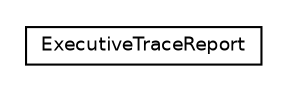 #!/usr/local/bin/dot
#
# Class diagram 
# Generated by UMLGraph version 5.4 (http://www.umlgraph.org/)
#

digraph G {
	edge [fontname="Helvetica",fontsize=10,labelfontname="Helvetica",labelfontsize=10];
	node [fontname="Helvetica",fontsize=10,shape=plaintext];
	nodesep=0.25;
	ranksep=0.5;
	// jsl.observers.scheduler.ExecutiveTraceReport
	c7383 [label=<<table title="jsl.observers.scheduler.ExecutiveTraceReport" border="0" cellborder="1" cellspacing="0" cellpadding="2" port="p" href="./ExecutiveTraceReport.html">
		<tr><td><table border="0" cellspacing="0" cellpadding="1">
<tr><td align="center" balign="center"> ExecutiveTraceReport </td></tr>
		</table></td></tr>
		</table>>, URL="./ExecutiveTraceReport.html", fontname="Helvetica", fontcolor="black", fontsize=9.0];
}


